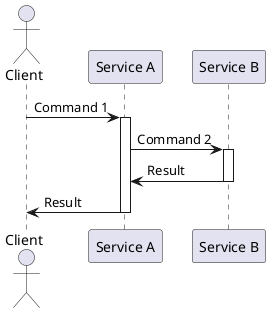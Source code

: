 @startuml

  actor "Client"
  participant "Service A"
  participant "Service B"

  "Client" -> "Service A": Command 1

  activate "Service A"
    "Service A" -> "Service B": Command 2
    activate "Service B"
      "Service B" -> "Service A": Result
    deactivate "Service B"

    "Service A" -> "Client": Result
  deactivate "Service A"

@enduml
